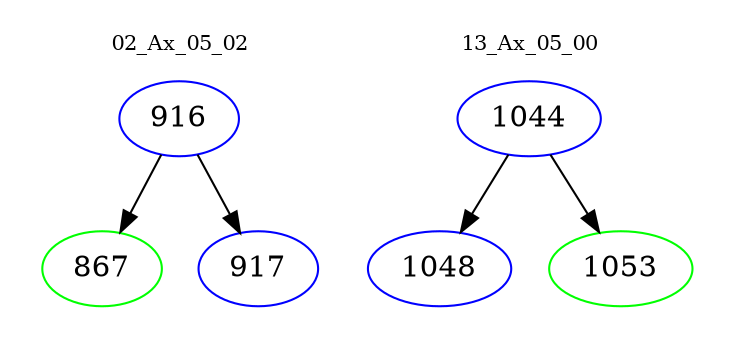 digraph{
subgraph cluster_0 {
color = white
label = "02_Ax_05_02";
fontsize=10;
T0_916 [label="916", color="blue"]
T0_916 -> T0_867 [color="black"]
T0_867 [label="867", color="green"]
T0_916 -> T0_917 [color="black"]
T0_917 [label="917", color="blue"]
}
subgraph cluster_1 {
color = white
label = "13_Ax_05_00";
fontsize=10;
T1_1044 [label="1044", color="blue"]
T1_1044 -> T1_1048 [color="black"]
T1_1048 [label="1048", color="blue"]
T1_1044 -> T1_1053 [color="black"]
T1_1053 [label="1053", color="green"]
}
}
